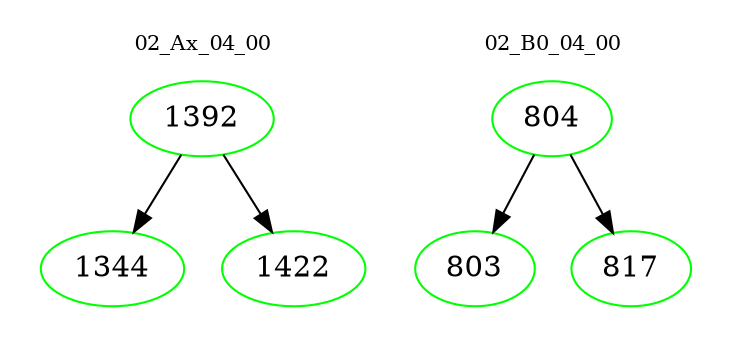 digraph{
subgraph cluster_0 {
color = white
label = "02_Ax_04_00";
fontsize=10;
T0_1392 [label="1392", color="green"]
T0_1392 -> T0_1344 [color="black"]
T0_1344 [label="1344", color="green"]
T0_1392 -> T0_1422 [color="black"]
T0_1422 [label="1422", color="green"]
}
subgraph cluster_1 {
color = white
label = "02_B0_04_00";
fontsize=10;
T1_804 [label="804", color="green"]
T1_804 -> T1_803 [color="black"]
T1_803 [label="803", color="green"]
T1_804 -> T1_817 [color="black"]
T1_817 [label="817", color="green"]
}
}

